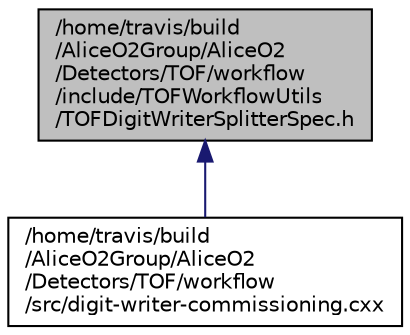 digraph "/home/travis/build/AliceO2Group/AliceO2/Detectors/TOF/workflow/include/TOFWorkflowUtils/TOFDigitWriterSplitterSpec.h"
{
 // INTERACTIVE_SVG=YES
  bgcolor="transparent";
  edge [fontname="Helvetica",fontsize="10",labelfontname="Helvetica",labelfontsize="10"];
  node [fontname="Helvetica",fontsize="10",shape=record];
  Node160 [label="/home/travis/build\l/AliceO2Group/AliceO2\l/Detectors/TOF/workflow\l/include/TOFWorkflowUtils\l/TOFDigitWriterSplitterSpec.h",height=0.2,width=0.4,color="black", fillcolor="grey75", style="filled", fontcolor="black"];
  Node160 -> Node161 [dir="back",color="midnightblue",fontsize="10",style="solid",fontname="Helvetica"];
  Node161 [label="/home/travis/build\l/AliceO2Group/AliceO2\l/Detectors/TOF/workflow\l/src/digit-writer-commissioning.cxx",height=0.2,width=0.4,color="black",URL="$df/d5d/digit-writer-commissioning_8cxx.html"];
}
